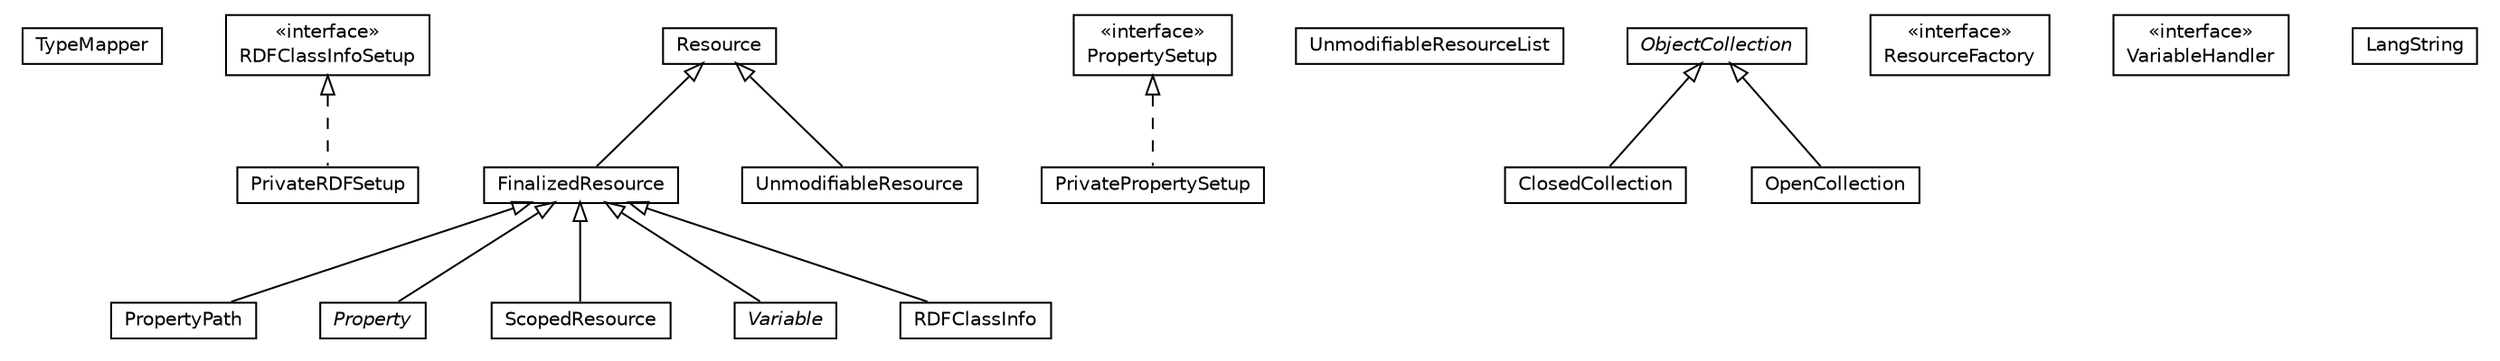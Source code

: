 #!/usr/local/bin/dot
#
# Class diagram 
# Generated by UMLGraph version R5_6-24-gf6e263 (http://www.umlgraph.org/)
#

digraph G {
	edge [fontname="Helvetica",fontsize=10,labelfontname="Helvetica",labelfontsize=10];
	node [fontname="Helvetica",fontsize=10,shape=plaintext];
	nodesep=0.25;
	ranksep=0.5;
	// org.universAAL.middleware.rdf.TypeMapper
	c6020 [label=<<table title="org.universAAL.middleware.rdf.TypeMapper" border="0" cellborder="1" cellspacing="0" cellpadding="2" port="p" href="./TypeMapper.html">
		<tr><td><table border="0" cellspacing="0" cellpadding="1">
<tr><td align="center" balign="center"> TypeMapper </td></tr>
		</table></td></tr>
		</table>>, URL="./TypeMapper.html", fontname="Helvetica", fontcolor="black", fontsize=10.0];
	// org.universAAL.middleware.rdf.RDFClassInfoSetup
	c6021 [label=<<table title="org.universAAL.middleware.rdf.RDFClassInfoSetup" border="0" cellborder="1" cellspacing="0" cellpadding="2" port="p" href="./RDFClassInfoSetup.html">
		<tr><td><table border="0" cellspacing="0" cellpadding="1">
<tr><td align="center" balign="center"> &#171;interface&#187; </td></tr>
<tr><td align="center" balign="center"> RDFClassInfoSetup </td></tr>
		</table></td></tr>
		</table>>, URL="./RDFClassInfoSetup.html", fontname="Helvetica", fontcolor="black", fontsize=10.0];
	// org.universAAL.middleware.rdf.PropertyPath
	c6022 [label=<<table title="org.universAAL.middleware.rdf.PropertyPath" border="0" cellborder="1" cellspacing="0" cellpadding="2" port="p" href="./PropertyPath.html">
		<tr><td><table border="0" cellspacing="0" cellpadding="1">
<tr><td align="center" balign="center"> PropertyPath </td></tr>
		</table></td></tr>
		</table>>, URL="./PropertyPath.html", fontname="Helvetica", fontcolor="black", fontsize=10.0];
	// org.universAAL.middleware.rdf.Property
	c6023 [label=<<table title="org.universAAL.middleware.rdf.Property" border="0" cellborder="1" cellspacing="0" cellpadding="2" port="p" href="./Property.html">
		<tr><td><table border="0" cellspacing="0" cellpadding="1">
<tr><td align="center" balign="center"><font face="Helvetica-Oblique"> Property </font></td></tr>
		</table></td></tr>
		</table>>, URL="./Property.html", fontname="Helvetica", fontcolor="black", fontsize=10.0];
	// org.universAAL.middleware.rdf.Property.PrivatePropertySetup
	c6024 [label=<<table title="org.universAAL.middleware.rdf.Property.PrivatePropertySetup" border="0" cellborder="1" cellspacing="0" cellpadding="2" port="p" href="./Property.PrivatePropertySetup.html">
		<tr><td><table border="0" cellspacing="0" cellpadding="1">
<tr><td align="center" balign="center"> PrivatePropertySetup </td></tr>
		</table></td></tr>
		</table>>, URL="./Property.PrivatePropertySetup.html", fontname="Helvetica", fontcolor="black", fontsize=10.0];
	// org.universAAL.middleware.rdf.UnmodifiableResourceList
	c6025 [label=<<table title="org.universAAL.middleware.rdf.UnmodifiableResourceList" border="0" cellborder="1" cellspacing="0" cellpadding="2" port="p" href="./UnmodifiableResourceList.html">
		<tr><td><table border="0" cellspacing="0" cellpadding="1">
<tr><td align="center" balign="center"> UnmodifiableResourceList </td></tr>
		</table></td></tr>
		</table>>, URL="./UnmodifiableResourceList.html", fontname="Helvetica", fontcolor="black", fontsize=10.0];
	// org.universAAL.middleware.rdf.ScopedResource
	c6026 [label=<<table title="org.universAAL.middleware.rdf.ScopedResource" border="0" cellborder="1" cellspacing="0" cellpadding="2" port="p" href="./ScopedResource.html">
		<tr><td><table border="0" cellspacing="0" cellpadding="1">
<tr><td align="center" balign="center"> ScopedResource </td></tr>
		</table></td></tr>
		</table>>, URL="./ScopedResource.html", fontname="Helvetica", fontcolor="black", fontsize=10.0];
	// org.universAAL.middleware.rdf.FinalizedResource
	c6027 [label=<<table title="org.universAAL.middleware.rdf.FinalizedResource" border="0" cellborder="1" cellspacing="0" cellpadding="2" port="p" href="./FinalizedResource.html">
		<tr><td><table border="0" cellspacing="0" cellpadding="1">
<tr><td align="center" balign="center"> FinalizedResource </td></tr>
		</table></td></tr>
		</table>>, URL="./FinalizedResource.html", fontname="Helvetica", fontcolor="black", fontsize=10.0];
	// org.universAAL.middleware.rdf.UnmodifiableResource
	c6028 [label=<<table title="org.universAAL.middleware.rdf.UnmodifiableResource" border="0" cellborder="1" cellspacing="0" cellpadding="2" port="p" href="./UnmodifiableResource.html">
		<tr><td><table border="0" cellspacing="0" cellpadding="1">
<tr><td align="center" balign="center"> UnmodifiableResource </td></tr>
		</table></td></tr>
		</table>>, URL="./UnmodifiableResource.html", fontname="Helvetica", fontcolor="black", fontsize=10.0];
	// org.universAAL.middleware.rdf.Resource
	c6029 [label=<<table title="org.universAAL.middleware.rdf.Resource" border="0" cellborder="1" cellspacing="0" cellpadding="2" port="p" href="./Resource.html">
		<tr><td><table border="0" cellspacing="0" cellpadding="1">
<tr><td align="center" balign="center"> Resource </td></tr>
		</table></td></tr>
		</table>>, URL="./Resource.html", fontname="Helvetica", fontcolor="black", fontsize=10.0];
	// org.universAAL.middleware.rdf.ClosedCollection
	c6030 [label=<<table title="org.universAAL.middleware.rdf.ClosedCollection" border="0" cellborder="1" cellspacing="0" cellpadding="2" port="p" href="./ClosedCollection.html">
		<tr><td><table border="0" cellspacing="0" cellpadding="1">
<tr><td align="center" balign="center"> ClosedCollection </td></tr>
		</table></td></tr>
		</table>>, URL="./ClosedCollection.html", fontname="Helvetica", fontcolor="black", fontsize=10.0];
	// org.universAAL.middleware.rdf.OpenCollection
	c6031 [label=<<table title="org.universAAL.middleware.rdf.OpenCollection" border="0" cellborder="1" cellspacing="0" cellpadding="2" port="p" href="./OpenCollection.html">
		<tr><td><table border="0" cellspacing="0" cellpadding="1">
<tr><td align="center" balign="center"> OpenCollection </td></tr>
		</table></td></tr>
		</table>>, URL="./OpenCollection.html", fontname="Helvetica", fontcolor="black", fontsize=10.0];
	// org.universAAL.middleware.rdf.ResourceFactory
	c6032 [label=<<table title="org.universAAL.middleware.rdf.ResourceFactory" border="0" cellborder="1" cellspacing="0" cellpadding="2" port="p" href="./ResourceFactory.html">
		<tr><td><table border="0" cellspacing="0" cellpadding="1">
<tr><td align="center" balign="center"> &#171;interface&#187; </td></tr>
<tr><td align="center" balign="center"> ResourceFactory </td></tr>
		</table></td></tr>
		</table>>, URL="./ResourceFactory.html", fontname="Helvetica", fontcolor="black", fontsize=10.0];
	// org.universAAL.middleware.rdf.Variable
	c6033 [label=<<table title="org.universAAL.middleware.rdf.Variable" border="0" cellborder="1" cellspacing="0" cellpadding="2" port="p" href="./Variable.html">
		<tr><td><table border="0" cellspacing="0" cellpadding="1">
<tr><td align="center" balign="center"><font face="Helvetica-Oblique"> Variable </font></td></tr>
		</table></td></tr>
		</table>>, URL="./Variable.html", fontname="Helvetica", fontcolor="black", fontsize=10.0];
	// org.universAAL.middleware.rdf.Variable.VariableHandler
	c6034 [label=<<table title="org.universAAL.middleware.rdf.Variable.VariableHandler" border="0" cellborder="1" cellspacing="0" cellpadding="2" port="p" href="./Variable.VariableHandler.html">
		<tr><td><table border="0" cellspacing="0" cellpadding="1">
<tr><td align="center" balign="center"> &#171;interface&#187; </td></tr>
<tr><td align="center" balign="center"> VariableHandler </td></tr>
		</table></td></tr>
		</table>>, URL="./Variable.VariableHandler.html", fontname="Helvetica", fontcolor="black", fontsize=10.0];
	// org.universAAL.middleware.rdf.LangString
	c6035 [label=<<table title="org.universAAL.middleware.rdf.LangString" border="0" cellborder="1" cellspacing="0" cellpadding="2" port="p" href="./LangString.html">
		<tr><td><table border="0" cellspacing="0" cellpadding="1">
<tr><td align="center" balign="center"> LangString </td></tr>
		</table></td></tr>
		</table>>, URL="./LangString.html", fontname="Helvetica", fontcolor="black", fontsize=10.0];
	// org.universAAL.middleware.rdf.PropertySetup
	c6036 [label=<<table title="org.universAAL.middleware.rdf.PropertySetup" border="0" cellborder="1" cellspacing="0" cellpadding="2" port="p" href="./PropertySetup.html">
		<tr><td><table border="0" cellspacing="0" cellpadding="1">
<tr><td align="center" balign="center"> &#171;interface&#187; </td></tr>
<tr><td align="center" balign="center"> PropertySetup </td></tr>
		</table></td></tr>
		</table>>, URL="./PropertySetup.html", fontname="Helvetica", fontcolor="black", fontsize=10.0];
	// org.universAAL.middleware.rdf.ObjectCollection
	c6037 [label=<<table title="org.universAAL.middleware.rdf.ObjectCollection" border="0" cellborder="1" cellspacing="0" cellpadding="2" port="p" href="./ObjectCollection.html">
		<tr><td><table border="0" cellspacing="0" cellpadding="1">
<tr><td align="center" balign="center"><font face="Helvetica-Oblique"> ObjectCollection </font></td></tr>
		</table></td></tr>
		</table>>, URL="./ObjectCollection.html", fontname="Helvetica", fontcolor="black", fontsize=10.0];
	// org.universAAL.middleware.rdf.RDFClassInfo
	c6038 [label=<<table title="org.universAAL.middleware.rdf.RDFClassInfo" border="0" cellborder="1" cellspacing="0" cellpadding="2" port="p" href="./RDFClassInfo.html">
		<tr><td><table border="0" cellspacing="0" cellpadding="1">
<tr><td align="center" balign="center"> RDFClassInfo </td></tr>
		</table></td></tr>
		</table>>, URL="./RDFClassInfo.html", fontname="Helvetica", fontcolor="black", fontsize=10.0];
	// org.universAAL.middleware.rdf.RDFClassInfo.PrivateRDFSetup
	c6039 [label=<<table title="org.universAAL.middleware.rdf.RDFClassInfo.PrivateRDFSetup" border="0" cellborder="1" cellspacing="0" cellpadding="2" port="p" href="./RDFClassInfo.PrivateRDFSetup.html">
		<tr><td><table border="0" cellspacing="0" cellpadding="1">
<tr><td align="center" balign="center"> PrivateRDFSetup </td></tr>
		</table></td></tr>
		</table>>, URL="./RDFClassInfo.PrivateRDFSetup.html", fontname="Helvetica", fontcolor="black", fontsize=10.0];
	//org.universAAL.middleware.rdf.PropertyPath extends org.universAAL.middleware.rdf.FinalizedResource
	c6027:p -> c6022:p [dir=back,arrowtail=empty];
	//org.universAAL.middleware.rdf.Property extends org.universAAL.middleware.rdf.FinalizedResource
	c6027:p -> c6023:p [dir=back,arrowtail=empty];
	//org.universAAL.middleware.rdf.Property.PrivatePropertySetup implements org.universAAL.middleware.rdf.PropertySetup
	c6036:p -> c6024:p [dir=back,arrowtail=empty,style=dashed];
	//org.universAAL.middleware.rdf.ScopedResource extends org.universAAL.middleware.rdf.FinalizedResource
	c6027:p -> c6026:p [dir=back,arrowtail=empty];
	//org.universAAL.middleware.rdf.FinalizedResource extends org.universAAL.middleware.rdf.Resource
	c6029:p -> c6027:p [dir=back,arrowtail=empty];
	//org.universAAL.middleware.rdf.UnmodifiableResource extends org.universAAL.middleware.rdf.Resource
	c6029:p -> c6028:p [dir=back,arrowtail=empty];
	//org.universAAL.middleware.rdf.ClosedCollection extends org.universAAL.middleware.rdf.ObjectCollection
	c6037:p -> c6030:p [dir=back,arrowtail=empty];
	//org.universAAL.middleware.rdf.OpenCollection extends org.universAAL.middleware.rdf.ObjectCollection
	c6037:p -> c6031:p [dir=back,arrowtail=empty];
	//org.universAAL.middleware.rdf.Variable extends org.universAAL.middleware.rdf.FinalizedResource
	c6027:p -> c6033:p [dir=back,arrowtail=empty];
	//org.universAAL.middleware.rdf.RDFClassInfo extends org.universAAL.middleware.rdf.FinalizedResource
	c6027:p -> c6038:p [dir=back,arrowtail=empty];
	//org.universAAL.middleware.rdf.RDFClassInfo.PrivateRDFSetup implements org.universAAL.middleware.rdf.RDFClassInfoSetup
	c6021:p -> c6039:p [dir=back,arrowtail=empty,style=dashed];
}

